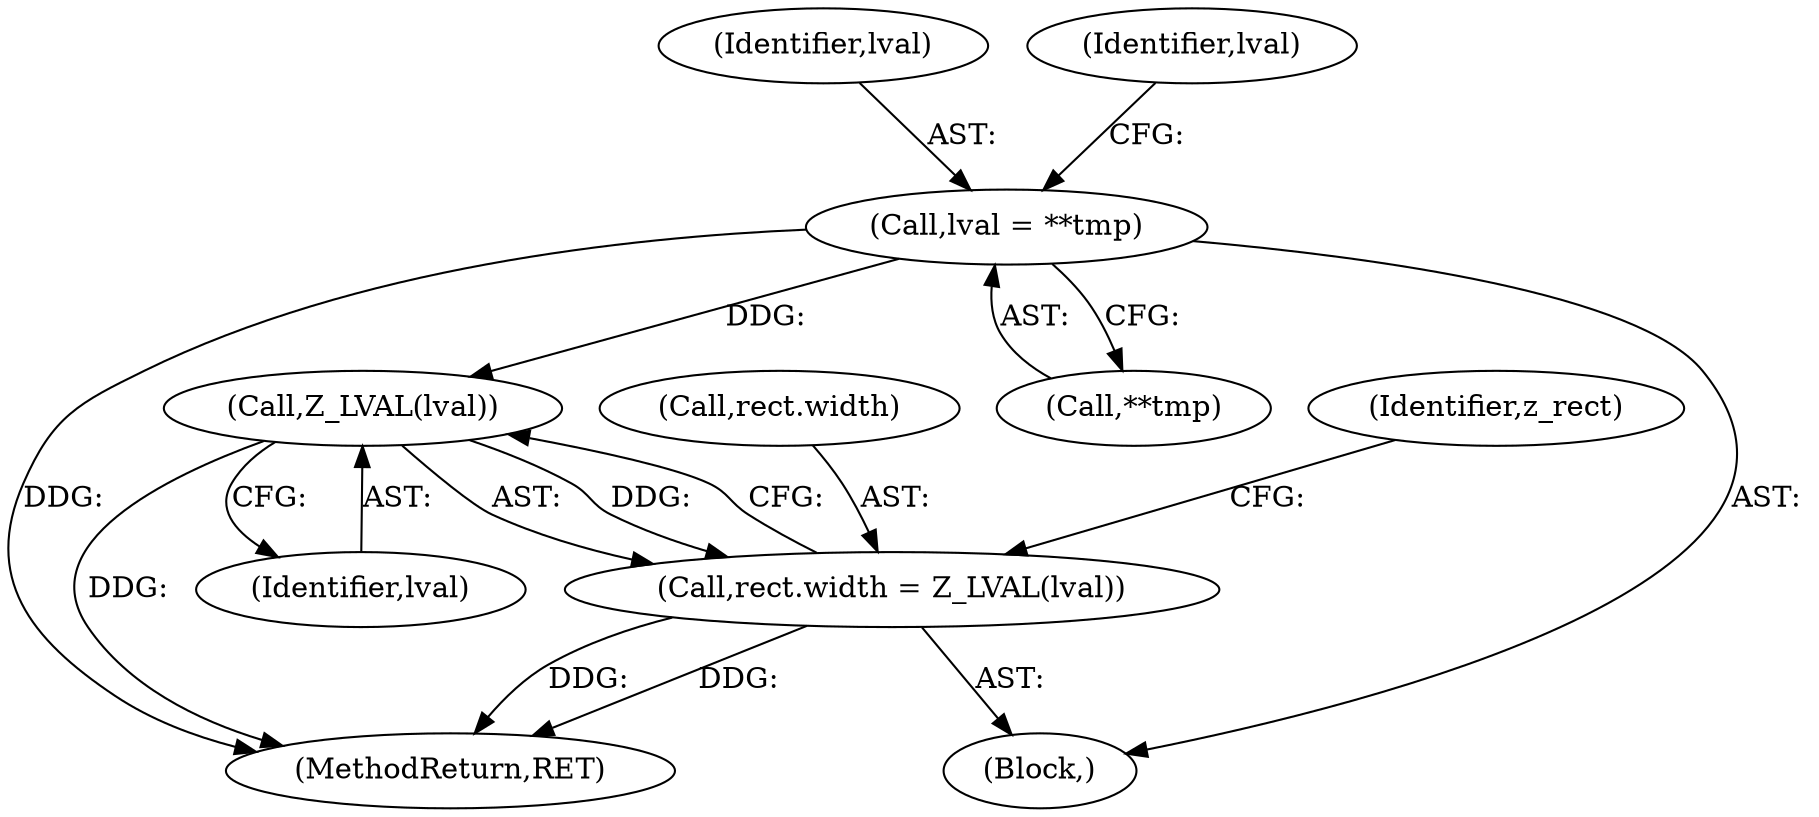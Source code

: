 digraph "0_php-src_2938329ce19cb8c4197dec146c3ec887c6f61d01_1@pointer" {
"1000239" [label="(Call,lval = **tmp)"];
"1000254" [label="(Call,Z_LVAL(lval))"];
"1000250" [label="(Call,rect.width = Z_LVAL(lval))"];
"1000251" [label="(Call,rect.width)"];
"1000271" [label="(Identifier,z_rect)"];
"1000241" [label="(Call,**tmp)"];
"1000250" [label="(Call,rect.width = Z_LVAL(lval))"];
"1000240" [label="(Identifier,lval)"];
"1000246" [label="(Identifier,lval)"];
"1000239" [label="(Call,lval = **tmp)"];
"1000255" [label="(Identifier,lval)"];
"1000254" [label="(Call,Z_LVAL(lval))"];
"1000334" [label="(MethodReturn,RET)"];
"1000237" [label="(Block,)"];
"1000239" -> "1000237"  [label="AST: "];
"1000239" -> "1000241"  [label="CFG: "];
"1000240" -> "1000239"  [label="AST: "];
"1000241" -> "1000239"  [label="AST: "];
"1000246" -> "1000239"  [label="CFG: "];
"1000239" -> "1000334"  [label="DDG: "];
"1000239" -> "1000254"  [label="DDG: "];
"1000254" -> "1000250"  [label="AST: "];
"1000254" -> "1000255"  [label="CFG: "];
"1000255" -> "1000254"  [label="AST: "];
"1000250" -> "1000254"  [label="CFG: "];
"1000254" -> "1000334"  [label="DDG: "];
"1000254" -> "1000250"  [label="DDG: "];
"1000250" -> "1000237"  [label="AST: "];
"1000251" -> "1000250"  [label="AST: "];
"1000271" -> "1000250"  [label="CFG: "];
"1000250" -> "1000334"  [label="DDG: "];
"1000250" -> "1000334"  [label="DDG: "];
}
